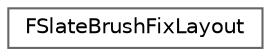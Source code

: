 digraph "Graphical Class Hierarchy"
{
 // INTERACTIVE_SVG=YES
 // LATEX_PDF_SIZE
  bgcolor="transparent";
  edge [fontname=Helvetica,fontsize=10,labelfontname=Helvetica,labelfontsize=10];
  node [fontname=Helvetica,fontsize=10,shape=box,height=0.2,width=0.4];
  rankdir="LR";
  Node0 [id="Node000000",label="FSlateBrushFixLayout",height=0.2,width=0.4,color="grey40", fillcolor="white", style="filled",URL="$d5/d06/structFSlateBrushFixLayout.html",tooltip=" "];
}
